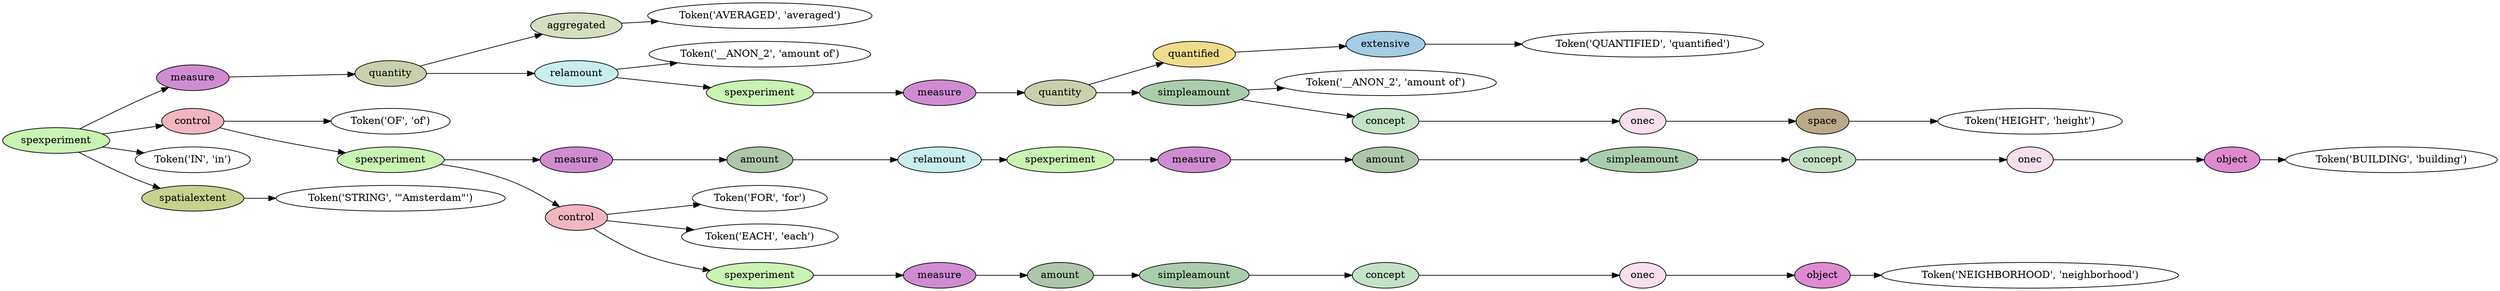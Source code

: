 digraph G {
rankdir=LR;
0 [label="Token('AVERAGED', 'averaged')"];
1 [fillcolor="#d5e0c0", label=aggregated, style=filled];
1 -> 0;
2 [label="Token('__ANON_2', 'amount of')"];
3 [label="Token('QUANTIFIED', 'quantified')"];
4 [fillcolor="#a4cce5", label=extensive, style=filled];
4 -> 3;
5 [fillcolor="#efdd8c", label=quantified, style=filled];
5 -> 4;
6 [label="Token('__ANON_2', 'amount of')"];
7 [label="Token('HEIGHT', 'height')"];
8 [fillcolor="#b9ab87", label=space, style=filled];
8 -> 7;
9 [fillcolor="#f7dfed", label=onec, style=filled];
9 -> 8;
10 [fillcolor="#c3e2c6", label=concept, style=filled];
10 -> 9;
11 [fillcolor="#aaceab", label=simpleamount, style=filled];
11 -> 6;
11 -> 10;
12 [fillcolor="#c8d1ab", label=quantity, style=filled];
12 -> 5;
12 -> 11;
13 [fillcolor="#cf8cd2", label=measure, style=filled];
13 -> 12;
14 [fillcolor="#c9f4b4", label=spexperiment, style=filled];
14 -> 13;
15 [fillcolor="#c8eeee", label=relamount, style=filled];
15 -> 2;
15 -> 14;
16 [fillcolor="#c8d1ab", label=quantity, style=filled];
16 -> 1;
16 -> 15;
17 [fillcolor="#cf8cd2", label=measure, style=filled];
17 -> 16;
18 [label="Token('OF', 'of')"];
19 [label="Token('BUILDING', 'building')"];
20 [fillcolor="#de8ad0", label=object, style=filled];
20 -> 19;
21 [fillcolor="#f7dfed", label=onec, style=filled];
21 -> 20;
22 [fillcolor="#c3e2c6", label=concept, style=filled];
22 -> 21;
23 [fillcolor="#aaceab", label=simpleamount, style=filled];
23 -> 22;
24 [fillcolor="#acc7a9", label=amount, style=filled];
24 -> 23;
25 [fillcolor="#cf8cd2", label=measure, style=filled];
25 -> 24;
26 [fillcolor="#c9f4b4", label=spexperiment, style=filled];
26 -> 25;
27 [fillcolor="#c8eeee", label=relamount, style=filled];
27 -> 26;
28 [fillcolor="#acc7a9", label=amount, style=filled];
28 -> 27;
29 [fillcolor="#cf8cd2", label=measure, style=filled];
29 -> 28;
30 [label="Token('FOR', 'for')"];
31 [label="Token('EACH', 'each')"];
32 [label="Token('NEIGHBORHOOD', 'neighborhood')"];
33 [fillcolor="#de8ad0", label=object, style=filled];
33 -> 32;
34 [fillcolor="#f7dfed", label=onec, style=filled];
34 -> 33;
35 [fillcolor="#c3e2c6", label=concept, style=filled];
35 -> 34;
36 [fillcolor="#aaceab", label=simpleamount, style=filled];
36 -> 35;
37 [fillcolor="#acc7a9", label=amount, style=filled];
37 -> 36;
38 [fillcolor="#cf8cd2", label=measure, style=filled];
38 -> 37;
39 [fillcolor="#c9f4b4", label=spexperiment, style=filled];
39 -> 38;
40 [fillcolor="#f2b6c1", label=control, style=filled];
40 -> 30;
40 -> 31;
40 -> 39;
41 [fillcolor="#c9f4b4", label=spexperiment, style=filled];
41 -> 29;
41 -> 40;
42 [fillcolor="#f2b6c1", label=control, style=filled];
42 -> 18;
42 -> 41;
43 [label="Token('IN', 'in')"];
44 [label="Token('STRING', '\"Amsterdam\"')"];
45 [fillcolor="#c6d38f", label=spatialextent, style=filled];
45 -> 44;
46 [fillcolor="#c9f4b4", label=spexperiment, style=filled];
46 -> 17;
46 -> 42;
46 -> 43;
46 -> 45;
}
